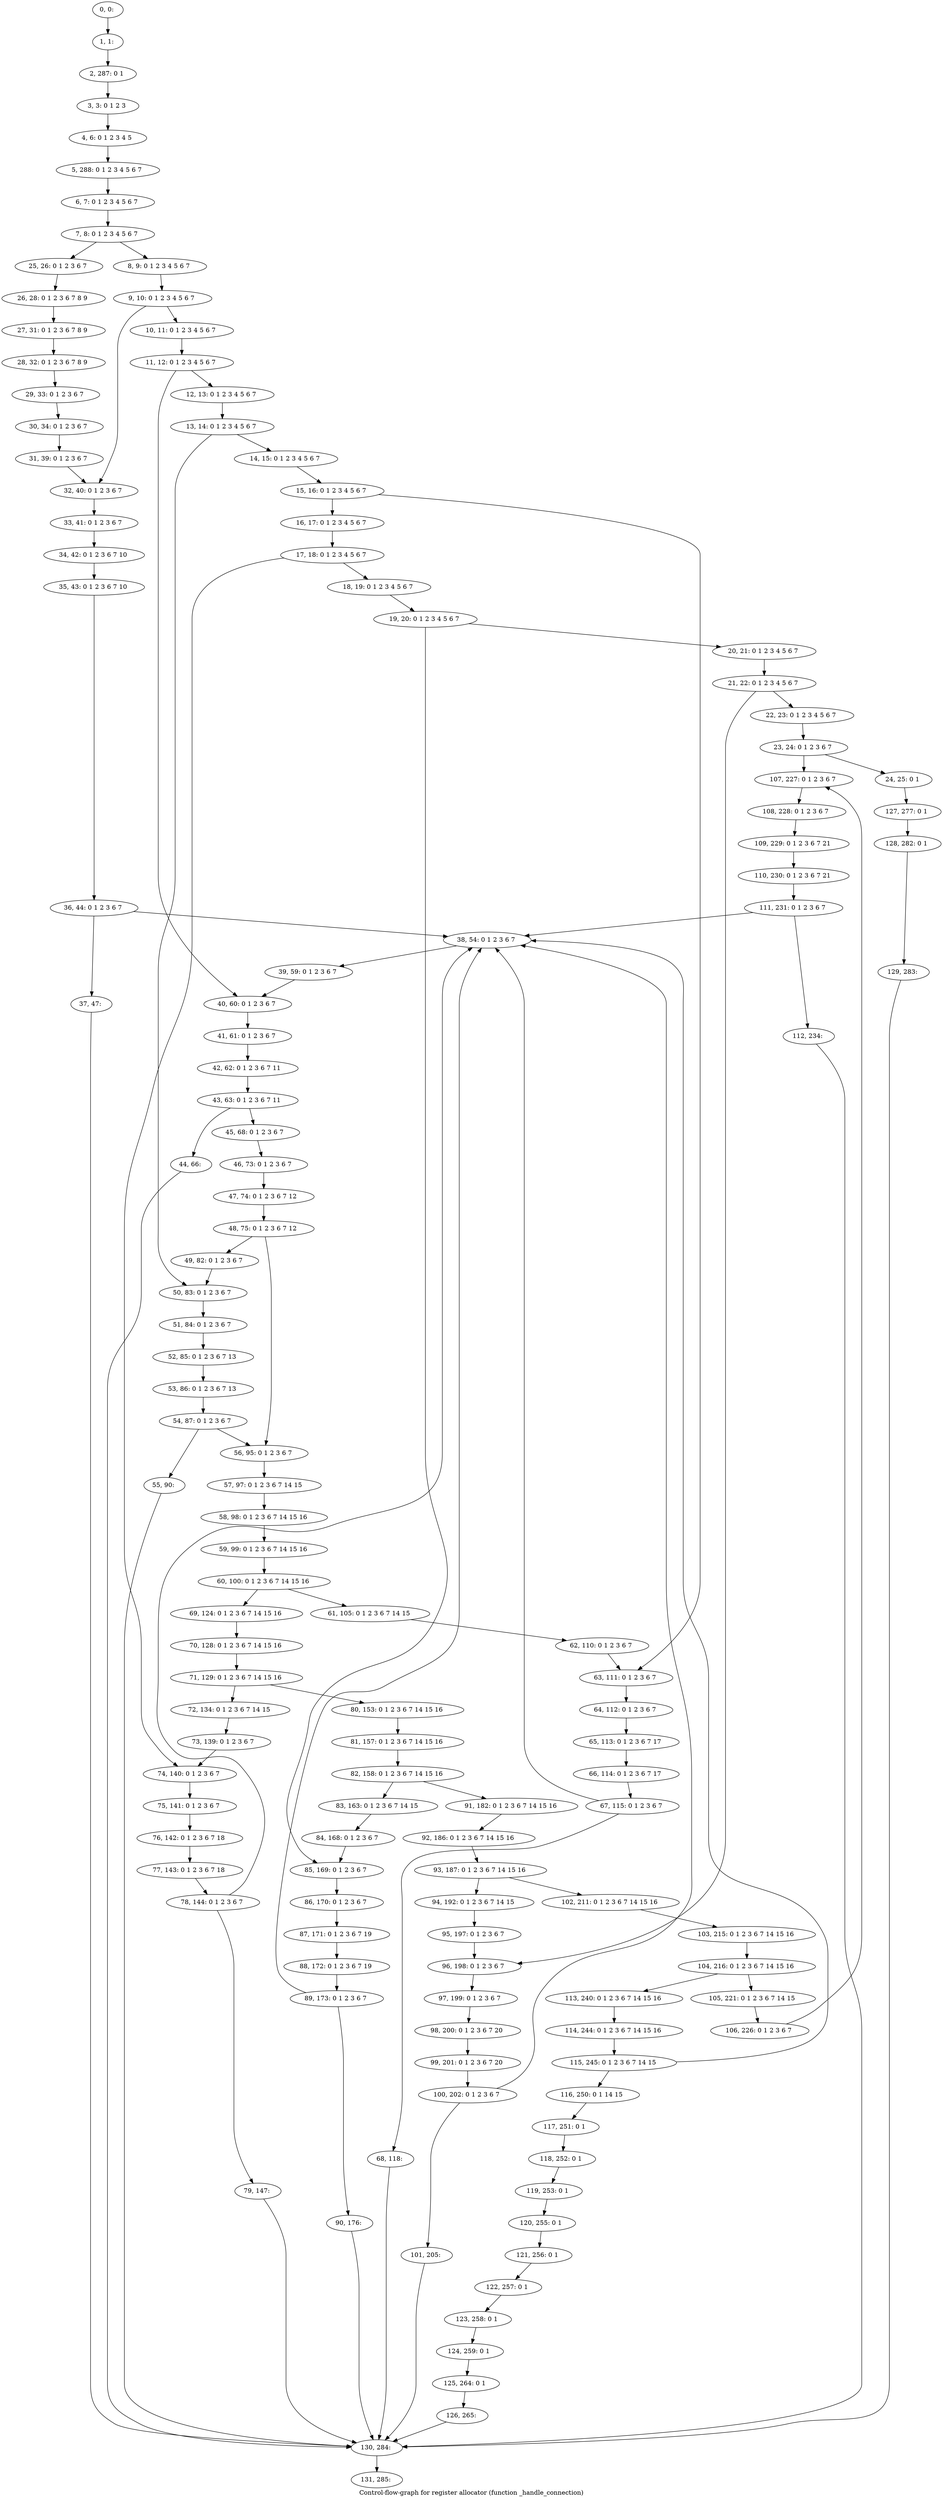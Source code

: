 digraph G {
graph [label="Control-flow-graph for register allocator (function _handle_connection)"]
0[label="0, 0: "];
1[label="1, 1: "];
2[label="2, 287: 0 1 "];
3[label="3, 3: 0 1 2 3 "];
4[label="4, 6: 0 1 2 3 4 5 "];
5[label="5, 288: 0 1 2 3 4 5 6 7 "];
6[label="6, 7: 0 1 2 3 4 5 6 7 "];
7[label="7, 8: 0 1 2 3 4 5 6 7 "];
8[label="8, 9: 0 1 2 3 4 5 6 7 "];
9[label="9, 10: 0 1 2 3 4 5 6 7 "];
10[label="10, 11: 0 1 2 3 4 5 6 7 "];
11[label="11, 12: 0 1 2 3 4 5 6 7 "];
12[label="12, 13: 0 1 2 3 4 5 6 7 "];
13[label="13, 14: 0 1 2 3 4 5 6 7 "];
14[label="14, 15: 0 1 2 3 4 5 6 7 "];
15[label="15, 16: 0 1 2 3 4 5 6 7 "];
16[label="16, 17: 0 1 2 3 4 5 6 7 "];
17[label="17, 18: 0 1 2 3 4 5 6 7 "];
18[label="18, 19: 0 1 2 3 4 5 6 7 "];
19[label="19, 20: 0 1 2 3 4 5 6 7 "];
20[label="20, 21: 0 1 2 3 4 5 6 7 "];
21[label="21, 22: 0 1 2 3 4 5 6 7 "];
22[label="22, 23: 0 1 2 3 4 5 6 7 "];
23[label="23, 24: 0 1 2 3 6 7 "];
24[label="24, 25: 0 1 "];
25[label="25, 26: 0 1 2 3 6 7 "];
26[label="26, 28: 0 1 2 3 6 7 8 9 "];
27[label="27, 31: 0 1 2 3 6 7 8 9 "];
28[label="28, 32: 0 1 2 3 6 7 8 9 "];
29[label="29, 33: 0 1 2 3 6 7 "];
30[label="30, 34: 0 1 2 3 6 7 "];
31[label="31, 39: 0 1 2 3 6 7 "];
32[label="32, 40: 0 1 2 3 6 7 "];
33[label="33, 41: 0 1 2 3 6 7 "];
34[label="34, 42: 0 1 2 3 6 7 10 "];
35[label="35, 43: 0 1 2 3 6 7 10 "];
36[label="36, 44: 0 1 2 3 6 7 "];
37[label="37, 47: "];
38[label="38, 54: 0 1 2 3 6 7 "];
39[label="39, 59: 0 1 2 3 6 7 "];
40[label="40, 60: 0 1 2 3 6 7 "];
41[label="41, 61: 0 1 2 3 6 7 "];
42[label="42, 62: 0 1 2 3 6 7 11 "];
43[label="43, 63: 0 1 2 3 6 7 11 "];
44[label="44, 66: "];
45[label="45, 68: 0 1 2 3 6 7 "];
46[label="46, 73: 0 1 2 3 6 7 "];
47[label="47, 74: 0 1 2 3 6 7 12 "];
48[label="48, 75: 0 1 2 3 6 7 12 "];
49[label="49, 82: 0 1 2 3 6 7 "];
50[label="50, 83: 0 1 2 3 6 7 "];
51[label="51, 84: 0 1 2 3 6 7 "];
52[label="52, 85: 0 1 2 3 6 7 13 "];
53[label="53, 86: 0 1 2 3 6 7 13 "];
54[label="54, 87: 0 1 2 3 6 7 "];
55[label="55, 90: "];
56[label="56, 95: 0 1 2 3 6 7 "];
57[label="57, 97: 0 1 2 3 6 7 14 15 "];
58[label="58, 98: 0 1 2 3 6 7 14 15 16 "];
59[label="59, 99: 0 1 2 3 6 7 14 15 16 "];
60[label="60, 100: 0 1 2 3 6 7 14 15 16 "];
61[label="61, 105: 0 1 2 3 6 7 14 15 "];
62[label="62, 110: 0 1 2 3 6 7 "];
63[label="63, 111: 0 1 2 3 6 7 "];
64[label="64, 112: 0 1 2 3 6 7 "];
65[label="65, 113: 0 1 2 3 6 7 17 "];
66[label="66, 114: 0 1 2 3 6 7 17 "];
67[label="67, 115: 0 1 2 3 6 7 "];
68[label="68, 118: "];
69[label="69, 124: 0 1 2 3 6 7 14 15 16 "];
70[label="70, 128: 0 1 2 3 6 7 14 15 16 "];
71[label="71, 129: 0 1 2 3 6 7 14 15 16 "];
72[label="72, 134: 0 1 2 3 6 7 14 15 "];
73[label="73, 139: 0 1 2 3 6 7 "];
74[label="74, 140: 0 1 2 3 6 7 "];
75[label="75, 141: 0 1 2 3 6 7 "];
76[label="76, 142: 0 1 2 3 6 7 18 "];
77[label="77, 143: 0 1 2 3 6 7 18 "];
78[label="78, 144: 0 1 2 3 6 7 "];
79[label="79, 147: "];
80[label="80, 153: 0 1 2 3 6 7 14 15 16 "];
81[label="81, 157: 0 1 2 3 6 7 14 15 16 "];
82[label="82, 158: 0 1 2 3 6 7 14 15 16 "];
83[label="83, 163: 0 1 2 3 6 7 14 15 "];
84[label="84, 168: 0 1 2 3 6 7 "];
85[label="85, 169: 0 1 2 3 6 7 "];
86[label="86, 170: 0 1 2 3 6 7 "];
87[label="87, 171: 0 1 2 3 6 7 19 "];
88[label="88, 172: 0 1 2 3 6 7 19 "];
89[label="89, 173: 0 1 2 3 6 7 "];
90[label="90, 176: "];
91[label="91, 182: 0 1 2 3 6 7 14 15 16 "];
92[label="92, 186: 0 1 2 3 6 7 14 15 16 "];
93[label="93, 187: 0 1 2 3 6 7 14 15 16 "];
94[label="94, 192: 0 1 2 3 6 7 14 15 "];
95[label="95, 197: 0 1 2 3 6 7 "];
96[label="96, 198: 0 1 2 3 6 7 "];
97[label="97, 199: 0 1 2 3 6 7 "];
98[label="98, 200: 0 1 2 3 6 7 20 "];
99[label="99, 201: 0 1 2 3 6 7 20 "];
100[label="100, 202: 0 1 2 3 6 7 "];
101[label="101, 205: "];
102[label="102, 211: 0 1 2 3 6 7 14 15 16 "];
103[label="103, 215: 0 1 2 3 6 7 14 15 16 "];
104[label="104, 216: 0 1 2 3 6 7 14 15 16 "];
105[label="105, 221: 0 1 2 3 6 7 14 15 "];
106[label="106, 226: 0 1 2 3 6 7 "];
107[label="107, 227: 0 1 2 3 6 7 "];
108[label="108, 228: 0 1 2 3 6 7 "];
109[label="109, 229: 0 1 2 3 6 7 21 "];
110[label="110, 230: 0 1 2 3 6 7 21 "];
111[label="111, 231: 0 1 2 3 6 7 "];
112[label="112, 234: "];
113[label="113, 240: 0 1 2 3 6 7 14 15 16 "];
114[label="114, 244: 0 1 2 3 6 7 14 15 16 "];
115[label="115, 245: 0 1 2 3 6 7 14 15 "];
116[label="116, 250: 0 1 14 15 "];
117[label="117, 251: 0 1 "];
118[label="118, 252: 0 1 "];
119[label="119, 253: 0 1 "];
120[label="120, 255: 0 1 "];
121[label="121, 256: 0 1 "];
122[label="122, 257: 0 1 "];
123[label="123, 258: 0 1 "];
124[label="124, 259: 0 1 "];
125[label="125, 264: 0 1 "];
126[label="126, 265: "];
127[label="127, 277: 0 1 "];
128[label="128, 282: 0 1 "];
129[label="129, 283: "];
130[label="130, 284: "];
131[label="131, 285: "];
0->1 ;
1->2 ;
2->3 ;
3->4 ;
4->5 ;
5->6 ;
6->7 ;
7->8 ;
7->25 ;
8->9 ;
9->10 ;
9->32 ;
10->11 ;
11->12 ;
11->40 ;
12->13 ;
13->14 ;
13->50 ;
14->15 ;
15->16 ;
15->63 ;
16->17 ;
17->18 ;
17->74 ;
18->19 ;
19->20 ;
19->85 ;
20->21 ;
21->22 ;
21->96 ;
22->23 ;
23->24 ;
23->107 ;
24->127 ;
25->26 ;
26->27 ;
27->28 ;
28->29 ;
29->30 ;
30->31 ;
31->32 ;
32->33 ;
33->34 ;
34->35 ;
35->36 ;
36->37 ;
36->38 ;
37->130 ;
38->39 ;
39->40 ;
40->41 ;
41->42 ;
42->43 ;
43->44 ;
43->45 ;
44->130 ;
45->46 ;
46->47 ;
47->48 ;
48->49 ;
48->56 ;
49->50 ;
50->51 ;
51->52 ;
52->53 ;
53->54 ;
54->55 ;
54->56 ;
55->130 ;
56->57 ;
57->58 ;
58->59 ;
59->60 ;
60->61 ;
60->69 ;
61->62 ;
62->63 ;
63->64 ;
64->65 ;
65->66 ;
66->67 ;
67->68 ;
67->38 ;
68->130 ;
69->70 ;
70->71 ;
71->72 ;
71->80 ;
72->73 ;
73->74 ;
74->75 ;
75->76 ;
76->77 ;
77->78 ;
78->79 ;
78->38 ;
79->130 ;
80->81 ;
81->82 ;
82->83 ;
82->91 ;
83->84 ;
84->85 ;
85->86 ;
86->87 ;
87->88 ;
88->89 ;
89->90 ;
89->38 ;
90->130 ;
91->92 ;
92->93 ;
93->94 ;
93->102 ;
94->95 ;
95->96 ;
96->97 ;
97->98 ;
98->99 ;
99->100 ;
100->101 ;
100->38 ;
101->130 ;
102->103 ;
103->104 ;
104->105 ;
104->113 ;
105->106 ;
106->107 ;
107->108 ;
108->109 ;
109->110 ;
110->111 ;
111->112 ;
111->38 ;
112->130 ;
113->114 ;
114->115 ;
115->116 ;
115->38 ;
116->117 ;
117->118 ;
118->119 ;
119->120 ;
120->121 ;
121->122 ;
122->123 ;
123->124 ;
124->125 ;
125->126 ;
126->130 ;
127->128 ;
128->129 ;
129->130 ;
130->131 ;
}
